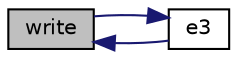 digraph "write"
{
  bgcolor="transparent";
  edge [fontname="Helvetica",fontsize="10",labelfontname="Helvetica",labelfontsize="10"];
  node [fontname="Helvetica",fontsize="10",shape=record];
  rankdir="LR";
  Node1 [label="write",height=0.2,width=0.4,color="black", fillcolor="grey75", style="filled", fontcolor="black"];
  Node1 -> Node2 [dir="back",color="midnightblue",fontsize="10",style="solid",fontname="Helvetica"];
  Node2 [label="e3",height=0.2,width=0.4,color="black",URL="$a00088.html#a8ebd452672b488e75657463ad07a27ad",tooltip="Return local Cartesian z-axis in global coordinates. "];
  Node2 -> Node1 [dir="back",color="midnightblue",fontsize="10",style="solid",fontname="Helvetica"];
}
